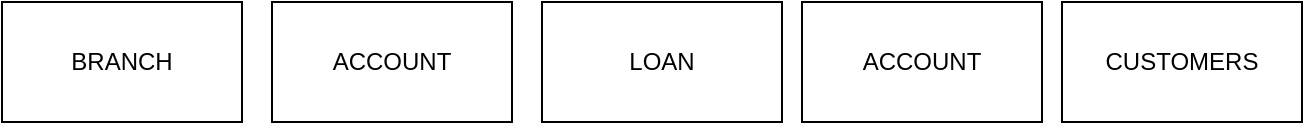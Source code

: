 <mxfile version="21.2.3" type="github">
  <diagram id="R2lEEEUBdFMjLlhIrx00" name="Page-1">
    <mxGraphModel dx="1086" dy="494" grid="1" gridSize="10" guides="1" tooltips="1" connect="1" arrows="1" fold="1" page="1" pageScale="1" pageWidth="850" pageHeight="1100" math="0" shadow="0" extFonts="Permanent Marker^https://fonts.googleapis.com/css?family=Permanent+Marker">
      <root>
        <mxCell id="0" />
        <mxCell id="1" parent="0" />
        <mxCell id="WINjAcvW5h-44KgiYsHn-2" value="BRANCH" style="rounded=0;whiteSpace=wrap;html=1;" vertex="1" parent="1">
          <mxGeometry x="170" y="40" width="120" height="60" as="geometry" />
        </mxCell>
        <mxCell id="WINjAcvW5h-44KgiYsHn-3" value="ACCOUNT" style="rounded=0;whiteSpace=wrap;html=1;" vertex="1" parent="1">
          <mxGeometry x="305" y="40" width="120" height="60" as="geometry" />
        </mxCell>
        <mxCell id="WINjAcvW5h-44KgiYsHn-4" value="LOAN" style="rounded=0;whiteSpace=wrap;html=1;" vertex="1" parent="1">
          <mxGeometry x="440" y="40" width="120" height="60" as="geometry" />
        </mxCell>
        <mxCell id="WINjAcvW5h-44KgiYsHn-5" value="ACCOUNT" style="rounded=0;whiteSpace=wrap;html=1;" vertex="1" parent="1">
          <mxGeometry x="570" y="40" width="120" height="60" as="geometry" />
        </mxCell>
        <mxCell id="WINjAcvW5h-44KgiYsHn-6" value="CUSTOMERS" style="rounded=0;whiteSpace=wrap;html=1;" vertex="1" parent="1">
          <mxGeometry x="700" y="40" width="120" height="60" as="geometry" />
        </mxCell>
      </root>
    </mxGraphModel>
  </diagram>
</mxfile>
